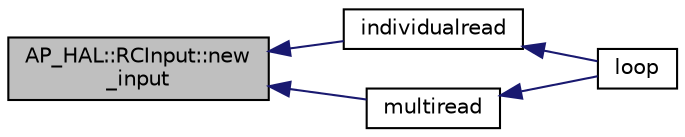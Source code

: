 digraph "AP_HAL::RCInput::new_input"
{
 // INTERACTIVE_SVG=YES
  edge [fontname="Helvetica",fontsize="10",labelfontname="Helvetica",labelfontsize="10"];
  node [fontname="Helvetica",fontsize="10",shape=record];
  rankdir="LR";
  Node1 [label="AP_HAL::RCInput::new\l_input",height=0.2,width=0.4,color="black", fillcolor="grey75", style="filled" fontcolor="black"];
  Node1 -> Node2 [dir="back",color="midnightblue",fontsize="10",style="solid",fontname="Helvetica"];
  Node2 [label="individualread",height=0.2,width=0.4,color="black", fillcolor="white", style="filled",URL="$FLYMAPLE_2examples_2RCInput_2RCInput_8pde.html#aeb998f1761a28e512e2dcbc829983e06"];
  Node2 -> Node3 [dir="back",color="midnightblue",fontsize="10",style="solid",fontname="Helvetica"];
  Node3 [label="loop",height=0.2,width=0.4,color="black", fillcolor="white", style="filled",URL="$FLYMAPLE_2examples_2RCInput_2RCInput_8pde.html#a0b33edabd7f1c4e4a0bf32c67269be2f"];
  Node1 -> Node4 [dir="back",color="midnightblue",fontsize="10",style="solid",fontname="Helvetica"];
  Node4 [label="multiread",height=0.2,width=0.4,color="black", fillcolor="white", style="filled",URL="$FLYMAPLE_2examples_2RCInput_2RCInput_8pde.html#a3386c13c098492e383d289443c48e1c0"];
  Node4 -> Node3 [dir="back",color="midnightblue",fontsize="10",style="solid",fontname="Helvetica"];
}

